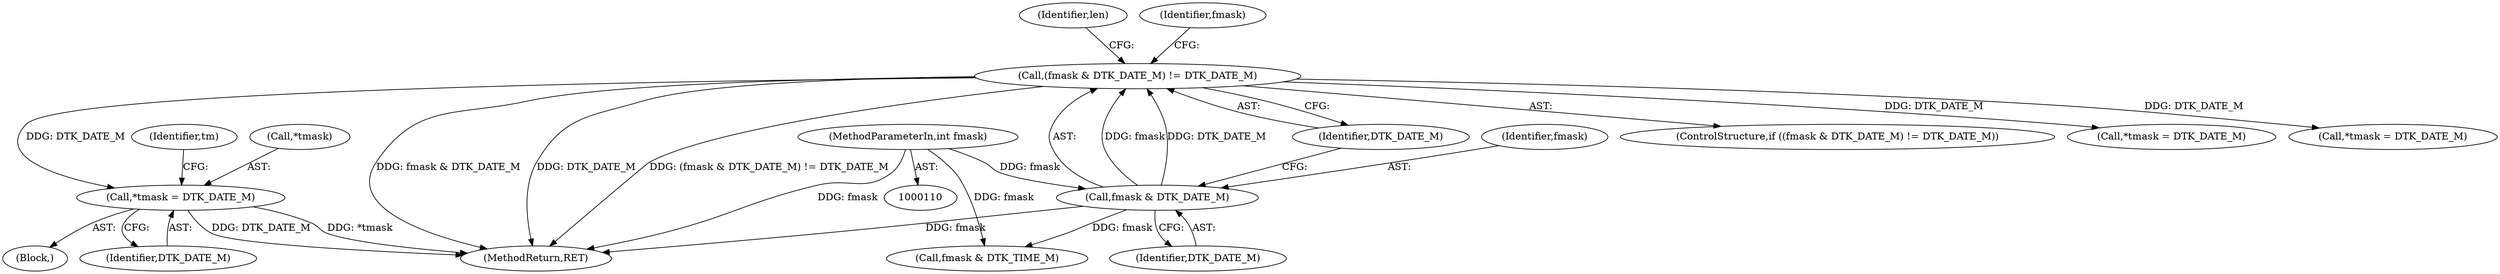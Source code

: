 digraph "0_postgres_4318daecc959886d001a6e79c6ea853e8b1dfb4b_0@pointer" {
"1000288" [label="(Call,*tmask = DTK_DATE_M)"];
"1000177" [label="(Call,(fmask & DTK_DATE_M) != DTK_DATE_M)"];
"1000178" [label="(Call,fmask & DTK_DATE_M)"];
"1000113" [label="(MethodParameterIn,int fmask)"];
"1000288" [label="(Call,*tmask = DTK_DATE_M)"];
"1000185" [label="(Identifier,len)"];
"1000176" [label="(ControlStructure,if ((fmask & DTK_DATE_M) != DTK_DATE_M))"];
"1000181" [label="(Identifier,DTK_DATE_M)"];
"1000327" [label="(Call,fmask & DTK_TIME_M)"];
"1000177" [label="(Call,(fmask & DTK_DATE_M) != DTK_DATE_M)"];
"1000180" [label="(Identifier,DTK_DATE_M)"];
"1000294" [label="(Identifier,tm)"];
"1000287" [label="(Block,)"];
"1000236" [label="(Call,*tmask = DTK_DATE_M)"];
"1000178" [label="(Call,fmask & DTK_DATE_M)"];
"1000113" [label="(MethodParameterIn,int fmask)"];
"1000179" [label="(Identifier,fmask)"];
"1000328" [label="(Identifier,fmask)"];
"1000291" [label="(Identifier,DTK_DATE_M)"];
"1000421" [label="(MethodReturn,RET)"];
"1000188" [label="(Call,*tmask = DTK_DATE_M)"];
"1000289" [label="(Call,*tmask)"];
"1000288" -> "1000287"  [label="AST: "];
"1000288" -> "1000291"  [label="CFG: "];
"1000289" -> "1000288"  [label="AST: "];
"1000291" -> "1000288"  [label="AST: "];
"1000294" -> "1000288"  [label="CFG: "];
"1000288" -> "1000421"  [label="DDG: DTK_DATE_M"];
"1000288" -> "1000421"  [label="DDG: *tmask"];
"1000177" -> "1000288"  [label="DDG: DTK_DATE_M"];
"1000177" -> "1000176"  [label="AST: "];
"1000177" -> "1000181"  [label="CFG: "];
"1000178" -> "1000177"  [label="AST: "];
"1000181" -> "1000177"  [label="AST: "];
"1000185" -> "1000177"  [label="CFG: "];
"1000328" -> "1000177"  [label="CFG: "];
"1000177" -> "1000421"  [label="DDG: fmask & DTK_DATE_M"];
"1000177" -> "1000421"  [label="DDG: DTK_DATE_M"];
"1000177" -> "1000421"  [label="DDG: (fmask & DTK_DATE_M) != DTK_DATE_M"];
"1000178" -> "1000177"  [label="DDG: fmask"];
"1000178" -> "1000177"  [label="DDG: DTK_DATE_M"];
"1000177" -> "1000188"  [label="DDG: DTK_DATE_M"];
"1000177" -> "1000236"  [label="DDG: DTK_DATE_M"];
"1000178" -> "1000180"  [label="CFG: "];
"1000179" -> "1000178"  [label="AST: "];
"1000180" -> "1000178"  [label="AST: "];
"1000181" -> "1000178"  [label="CFG: "];
"1000178" -> "1000421"  [label="DDG: fmask"];
"1000113" -> "1000178"  [label="DDG: fmask"];
"1000178" -> "1000327"  [label="DDG: fmask"];
"1000113" -> "1000110"  [label="AST: "];
"1000113" -> "1000421"  [label="DDG: fmask"];
"1000113" -> "1000327"  [label="DDG: fmask"];
}
